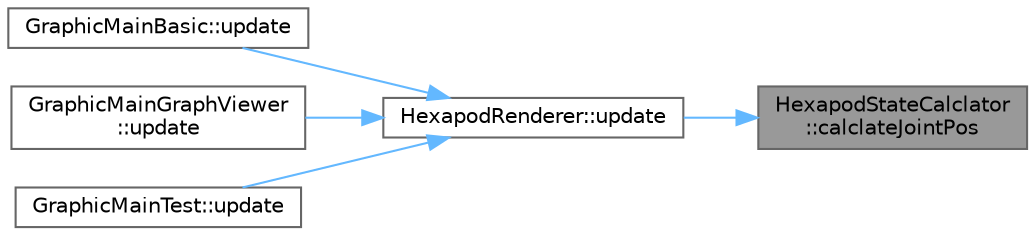 digraph "HexapodStateCalclator::calclateJointPos"
{
 // LATEX_PDF_SIZE
  bgcolor="transparent";
  edge [fontname=Helvetica,fontsize=10,labelfontname=Helvetica,labelfontsize=10];
  node [fontname=Helvetica,fontsize=10,shape=box,height=0.2,width=0.4];
  rankdir="RL";
  Node1 [id="Node000001",label="HexapodStateCalclator\l::calclateJointPos",height=0.2,width=0.4,color="gray40", fillcolor="grey60", style="filled", fontcolor="black",tooltip="ノードの情報は現在の脚位置と重心位置しか持たないので，ジョイントがどこにあるかが分からない．よってこの関数で計算する．  三角関数を多く使用するので，計算量が多い．"];
  Node1 -> Node2 [id="edge1_Node000001_Node000002",dir="back",color="steelblue1",style="solid",tooltip=" "];
  Node2 [id="Node000002",label="HexapodRenderer::update",height=0.2,width=0.4,color="grey40", fillcolor="white", style="filled",URL="$class_hexapod_renderer.html#ad2973f80965df8a61bc5edf8e1b144cc",tooltip="ロボットの状態を更新する．"];
  Node2 -> Node3 [id="edge2_Node000002_Node000003",dir="back",color="steelblue1",style="solid",tooltip=" "];
  Node3 [id="Node000003",label="GraphicMainBasic::update",height=0.2,width=0.4,color="grey40", fillcolor="white", style="filled",URL="$class_graphic_main_basic.html#aea5c6c2969b907848589afc410b46f43",tooltip="描画画面の更新を行う．純粋仮想関数のため，継承先では必ずoverrideする必要がある．"];
  Node2 -> Node4 [id="edge3_Node000002_Node000004",dir="back",color="steelblue1",style="solid",tooltip=" "];
  Node4 [id="Node000004",label="GraphicMainGraphViewer\l::update",height=0.2,width=0.4,color="grey40", fillcolor="white", style="filled",URL="$class_graphic_main_graph_viewer.html#a5386e4ac811fadbe8a7f1e5762a5b90a",tooltip="描画画面の更新を行う．純粋仮想関数のため，継承先では必ずoverrideする必要がある．"];
  Node2 -> Node5 [id="edge4_Node000002_Node000005",dir="back",color="steelblue1",style="solid",tooltip=" "];
  Node5 [id="Node000005",label="GraphicMainTest::update",height=0.2,width=0.4,color="grey40", fillcolor="white", style="filled",URL="$class_graphic_main_test.html#a661e1c27659f504aeb8acc2ac1a907d6",tooltip="描画画面の更新を行う．純粋仮想関数のため，継承先では必ずoverrideする必要がある．"];
}
